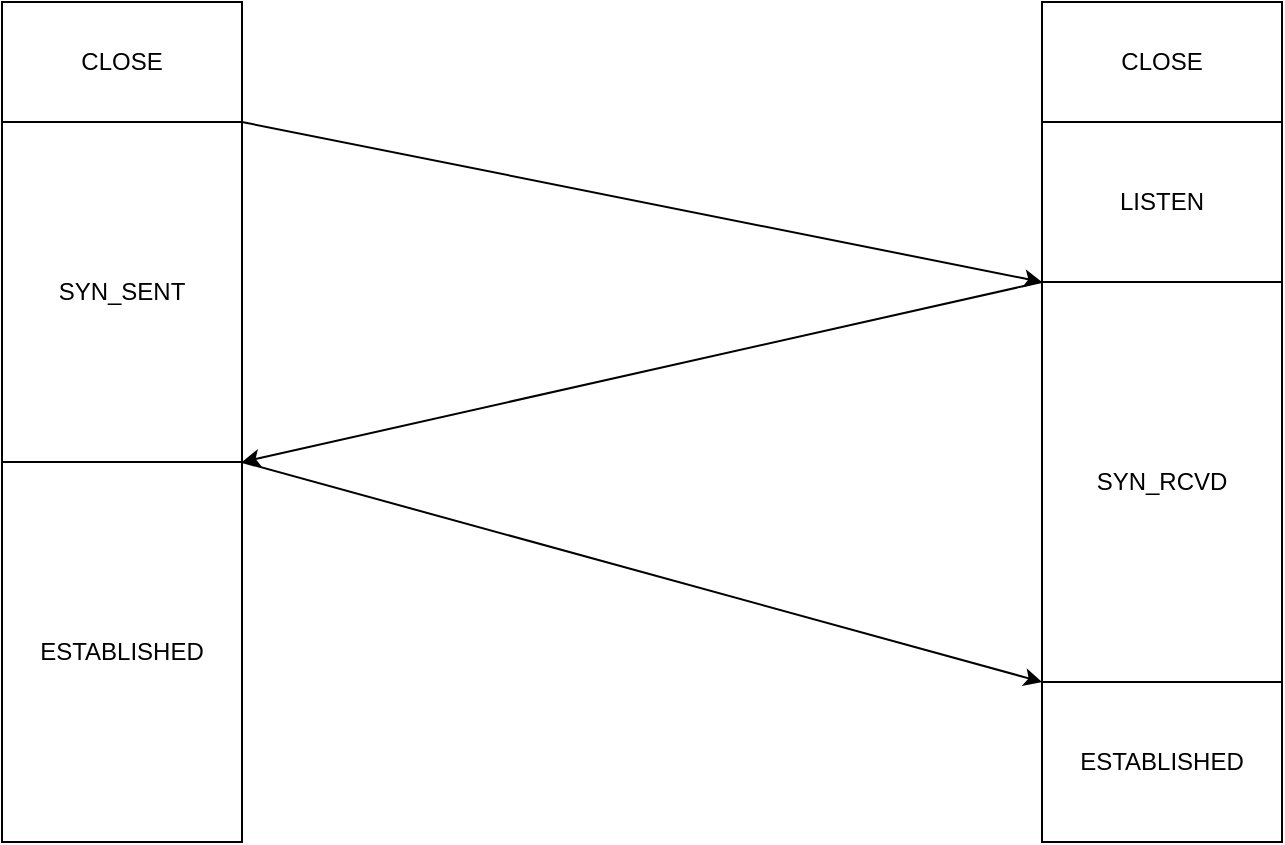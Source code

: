 <mxfile version="24.0.2" type="github">
  <diagram id="prtHgNgQTEPvFCAcTncT" name="Page-1">
    <mxGraphModel dx="1242" dy="820" grid="1" gridSize="10" guides="1" tooltips="1" connect="1" arrows="1" fold="1" page="1" pageScale="1" pageWidth="827" pageHeight="1169" math="0" shadow="0">
      <root>
        <mxCell id="0" />
        <mxCell id="1" parent="0" />
        <mxCell id="jqsSoEQQLANZwlWLKKU3-4" value="CLOSE" style="rounded=0;whiteSpace=wrap;html=1;" vertex="1" parent="1">
          <mxGeometry x="120" y="100" width="120" height="60" as="geometry" />
        </mxCell>
        <mxCell id="jqsSoEQQLANZwlWLKKU3-5" value="CLOSE" style="rounded=0;whiteSpace=wrap;html=1;" vertex="1" parent="1">
          <mxGeometry x="640" y="100" width="120" height="60" as="geometry" />
        </mxCell>
        <mxCell id="jqsSoEQQLANZwlWLKKU3-6" value="SYN_SENT" style="rounded=0;whiteSpace=wrap;html=1;" vertex="1" parent="1">
          <mxGeometry x="120" y="160" width="120" height="170" as="geometry" />
        </mxCell>
        <mxCell id="jqsSoEQQLANZwlWLKKU3-7" value="SYN_RCVD" style="rounded=0;whiteSpace=wrap;html=1;" vertex="1" parent="1">
          <mxGeometry x="640" y="240" width="120" height="200" as="geometry" />
        </mxCell>
        <mxCell id="jqsSoEQQLANZwlWLKKU3-8" value="" style="endArrow=classic;html=1;rounded=0;exitX=1;exitY=1;exitDx=0;exitDy=0;entryX=0;entryY=0;entryDx=0;entryDy=0;" edge="1" parent="1" source="jqsSoEQQLANZwlWLKKU3-4" target="jqsSoEQQLANZwlWLKKU3-7">
          <mxGeometry width="50" height="50" relative="1" as="geometry">
            <mxPoint x="390" y="450" as="sourcePoint" />
            <mxPoint x="440" y="400" as="targetPoint" />
          </mxGeometry>
        </mxCell>
        <mxCell id="jqsSoEQQLANZwlWLKKU3-9" value="LISTEN" style="rounded=0;whiteSpace=wrap;html=1;" vertex="1" parent="1">
          <mxGeometry x="640" y="160" width="120" height="80" as="geometry" />
        </mxCell>
        <mxCell id="jqsSoEQQLANZwlWLKKU3-10" value="" style="endArrow=classic;html=1;rounded=0;exitX=0;exitY=1;exitDx=0;exitDy=0;entryX=1;entryY=1;entryDx=0;entryDy=0;" edge="1" parent="1" source="jqsSoEQQLANZwlWLKKU3-9" target="jqsSoEQQLANZwlWLKKU3-6">
          <mxGeometry width="50" height="50" relative="1" as="geometry">
            <mxPoint x="330" y="530" as="sourcePoint" />
            <mxPoint x="380" y="480" as="targetPoint" />
          </mxGeometry>
        </mxCell>
        <mxCell id="jqsSoEQQLANZwlWLKKU3-11" value="" style="endArrow=classic;html=1;rounded=0;entryX=0;entryY=1;entryDx=0;entryDy=0;" edge="1" parent="1" target="jqsSoEQQLANZwlWLKKU3-7">
          <mxGeometry width="50" height="50" relative="1" as="geometry">
            <mxPoint x="240" y="330" as="sourcePoint" />
            <mxPoint x="350" y="420" as="targetPoint" />
          </mxGeometry>
        </mxCell>
        <mxCell id="jqsSoEQQLANZwlWLKKU3-12" value="ESTABLISHED" style="rounded=0;whiteSpace=wrap;html=1;" vertex="1" parent="1">
          <mxGeometry x="120" y="330" width="120" height="190" as="geometry" />
        </mxCell>
        <mxCell id="jqsSoEQQLANZwlWLKKU3-13" value="ESTABLISHED" style="rounded=0;whiteSpace=wrap;html=1;" vertex="1" parent="1">
          <mxGeometry x="640" y="440" width="120" height="80" as="geometry" />
        </mxCell>
      </root>
    </mxGraphModel>
  </diagram>
</mxfile>
